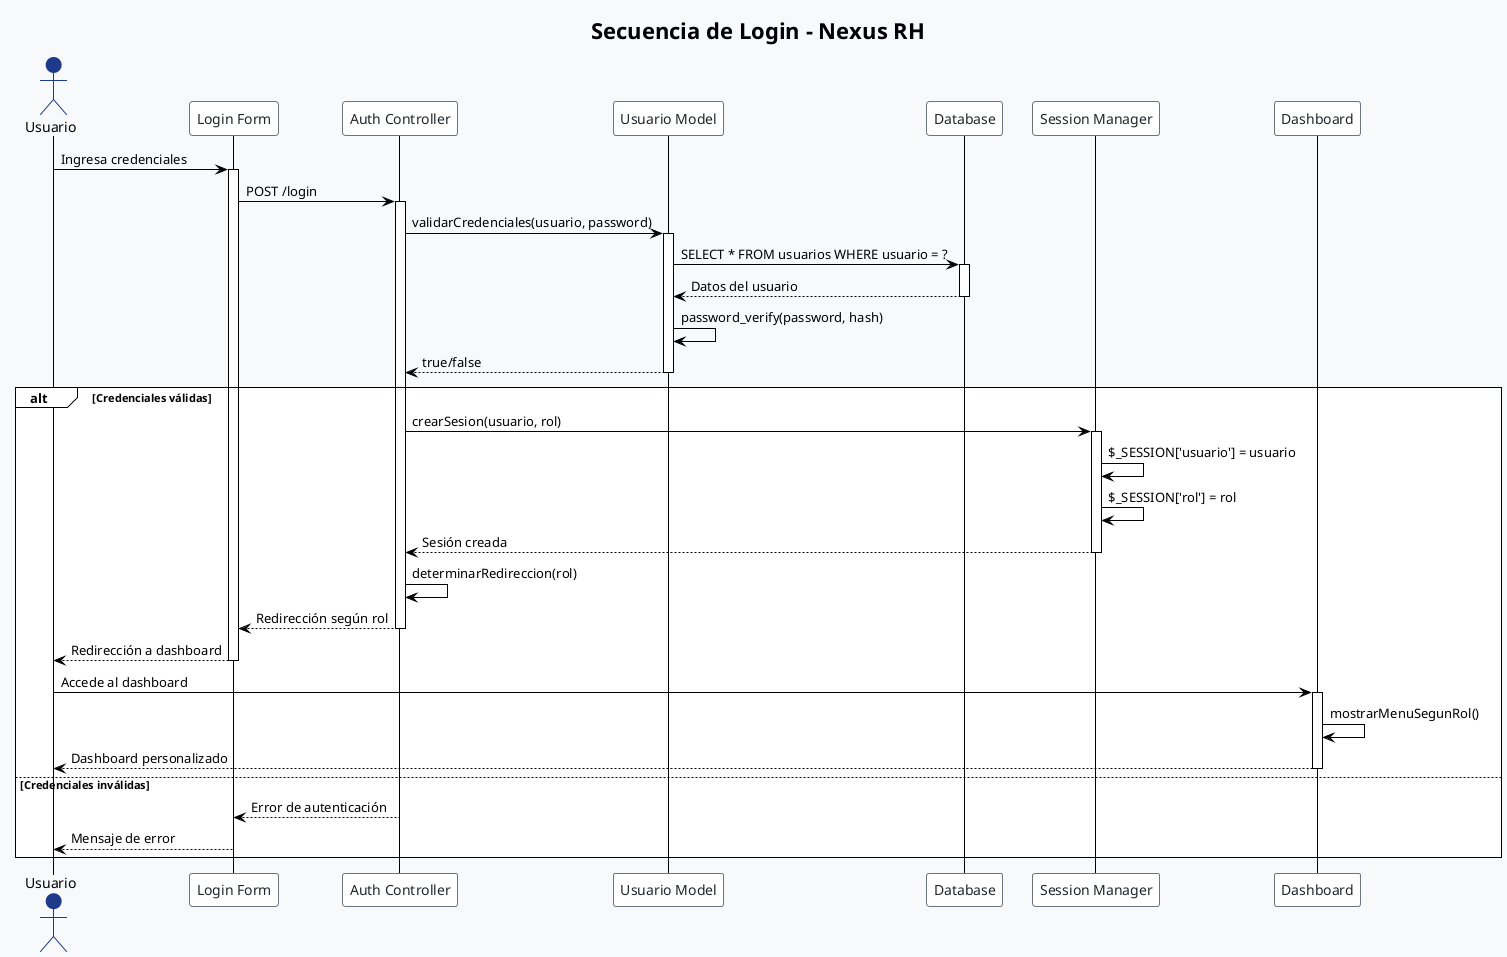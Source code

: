 @startuml "Nexus RH - Secuencia de Login"
!theme plain
skinparam backgroundColor #F8F9FA
skinparam participant {
    BackgroundColor #FFFFFF
    BorderColor #6c757d
    FontColor #212529
}
skinparam actor {
    BackgroundColor #1e3a8a
    BorderColor #1e3a8a
    FontColor #000000
}

title "Secuencia de Login - Nexus RH"

actor Usuario
participant "Login Form" as Form
participant "Auth Controller" as Auth
participant "Usuario Model" as Model
participant "Database" as DB
participant "Session Manager" as Session
participant "Dashboard" as Dashboard

Usuario -> Form: Ingresa credenciales
activate Form

Form -> Auth: POST /login
activate Auth

Auth -> Model: validarCredenciales(usuario, password)
activate Model

Model -> DB: SELECT * FROM usuarios WHERE usuario = ?
activate DB
DB --> Model: Datos del usuario
deactivate DB

Model -> Model: password_verify(password, hash)
Model --> Auth: true/false
deactivate Model

alt Credenciales válidas
    Auth -> Session: crearSesion(usuario, rol)
    activate Session
    Session -> Session: $_SESSION['usuario'] = usuario
    Session -> Session: $_SESSION['rol'] = rol
    Session --> Auth: Sesión creada
    deactivate Session
    
    Auth -> Auth: determinarRedireccion(rol)
    Auth --> Form: Redirección según rol
    deactivate Auth
    
    Form --> Usuario: Redirección a dashboard
    deactivate Form
    
    Usuario -> Dashboard: Accede al dashboard
    activate Dashboard
    Dashboard -> Dashboard: mostrarMenuSegunRol()
    Dashboard --> Usuario: Dashboard personalizado
    deactivate Dashboard
    
else Credenciales inválidas
    Auth --> Form: Error de autenticación
    deactivate Auth
    Form --> Usuario: Mensaje de error
    deactivate Form
end

@enduml 
